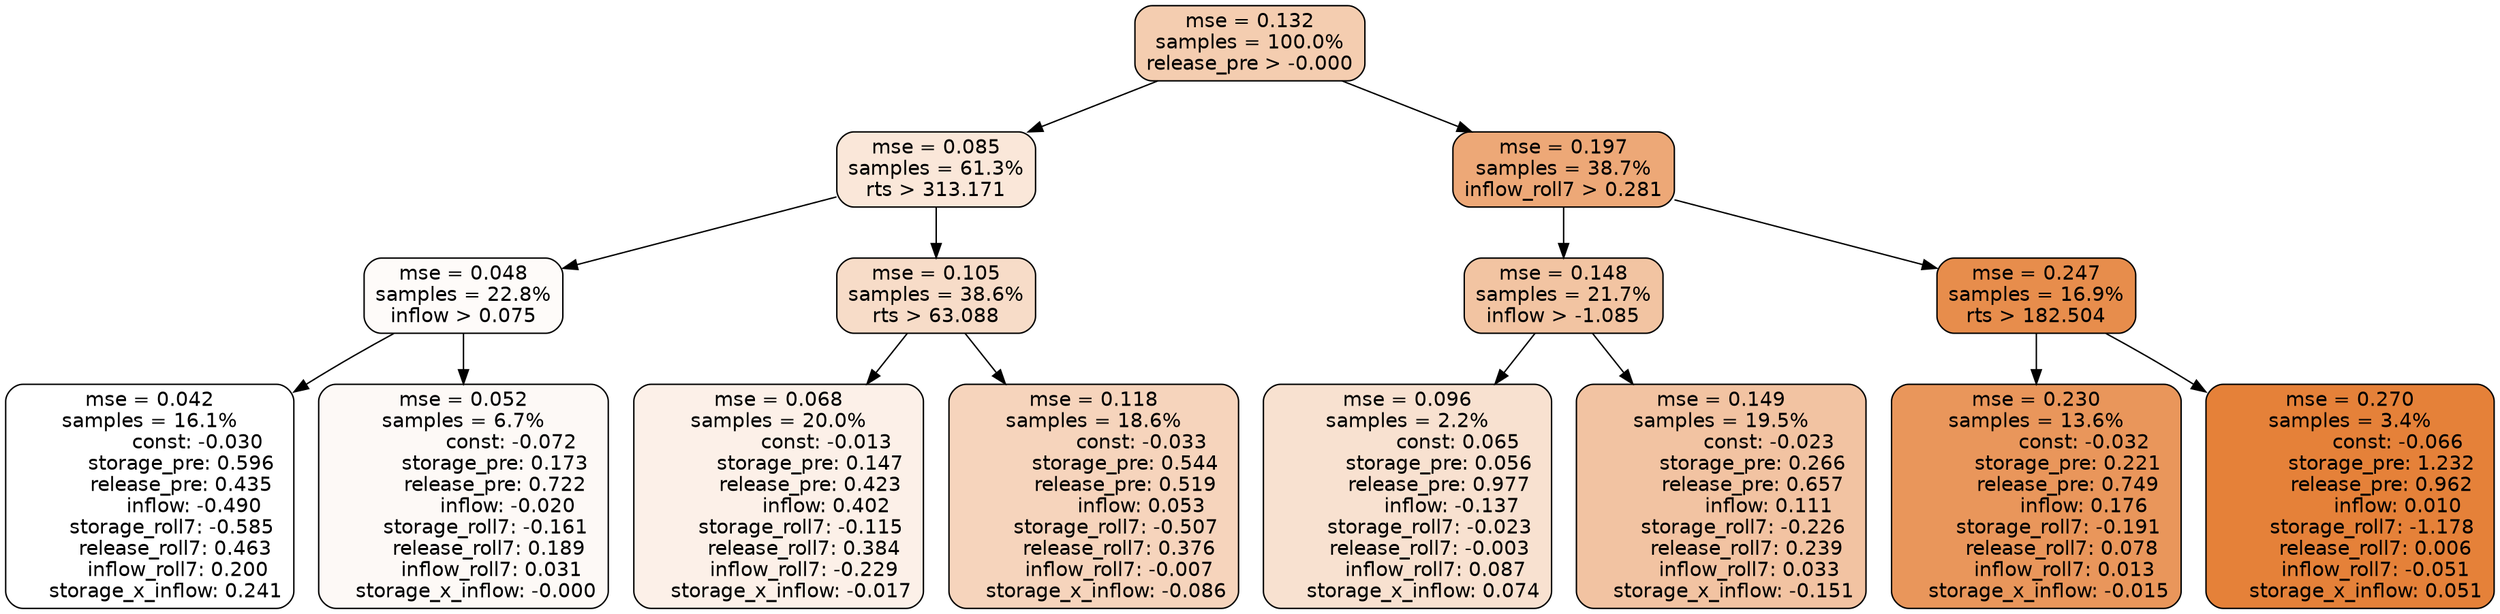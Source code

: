 digraph tree {
node [shape=rectangle, style="filled, rounded", color="black", fontname=helvetica] ;
edge [fontname=helvetica] ;
	"0" [label="mse = 0.132
samples = 100.0%
release_pre > -0.000", fillcolor="#f4cdb0"]
	"1" [label="mse = 0.085
samples = 61.3%
rts > 313.171", fillcolor="#fae7d9"]
	"8" [label="mse = 0.197
samples = 38.7%
inflow_roll7 > 0.281", fillcolor="#eda877"]
	"5" [label="mse = 0.048
samples = 22.8%
inflow > 0.075", fillcolor="#fefbf9"]
	"2" [label="mse = 0.105
samples = 38.6%
rts > 63.088", fillcolor="#f7dcc8"]
	"9" [label="mse = 0.148
samples = 21.7%
inflow > -1.085", fillcolor="#f2c4a2"]
	"12" [label="mse = 0.247
samples = 16.9%
rts > 182.504", fillcolor="#e78d4c"]
	"6" [label="mse = 0.042
samples = 16.1%
               const: -0.030
          storage_pre: 0.596
          release_pre: 0.435
              inflow: -0.490
       storage_roll7: -0.585
        release_roll7: 0.463
         inflow_roll7: 0.200
     storage_x_inflow: 0.241", fillcolor="#ffffff"]
	"7" [label="mse = 0.052
samples = 6.7%
               const: -0.072
          storage_pre: 0.173
          release_pre: 0.722
              inflow: -0.020
       storage_roll7: -0.161
        release_roll7: 0.189
         inflow_roll7: 0.031
    storage_x_inflow: -0.000", fillcolor="#fdf9f6"]
	"3" [label="mse = 0.068
samples = 20.0%
               const: -0.013
          storage_pre: 0.147
          release_pre: 0.423
               inflow: 0.402
       storage_roll7: -0.115
        release_roll7: 0.384
        inflow_roll7: -0.229
    storage_x_inflow: -0.017", fillcolor="#fcf0e8"]
	"4" [label="mse = 0.118
samples = 18.6%
               const: -0.033
          storage_pre: 0.544
          release_pre: 0.519
               inflow: 0.053
       storage_roll7: -0.507
        release_roll7: 0.376
        inflow_roll7: -0.007
    storage_x_inflow: -0.086", fillcolor="#f6d4bc"]
	"10" [label="mse = 0.096
samples = 2.2%
                const: 0.065
          storage_pre: 0.056
          release_pre: 0.977
              inflow: -0.137
       storage_roll7: -0.023
       release_roll7: -0.003
         inflow_roll7: 0.087
     storage_x_inflow: 0.074", fillcolor="#f8e1d0"]
	"11" [label="mse = 0.149
samples = 19.5%
               const: -0.023
          storage_pre: 0.266
          release_pre: 0.657
               inflow: 0.111
       storage_roll7: -0.226
        release_roll7: 0.239
         inflow_roll7: 0.033
    storage_x_inflow: -0.151", fillcolor="#f2c3a2"]
	"13" [label="mse = 0.230
samples = 13.6%
               const: -0.032
          storage_pre: 0.221
          release_pre: 0.749
               inflow: 0.176
       storage_roll7: -0.191
        release_roll7: 0.078
         inflow_roll7: 0.013
    storage_x_inflow: -0.015", fillcolor="#e9965b"]
	"14" [label="mse = 0.270
samples = 3.4%
               const: -0.066
          storage_pre: 1.232
          release_pre: 0.962
               inflow: 0.010
       storage_roll7: -1.178
        release_roll7: 0.006
        inflow_roll7: -0.051
     storage_x_inflow: 0.051", fillcolor="#e58139"]

	"0" -> "1"
	"0" -> "8"
	"1" -> "2"
	"1" -> "5"
	"8" -> "9"
	"8" -> "12"
	"5" -> "6"
	"5" -> "7"
	"2" -> "3"
	"2" -> "4"
	"9" -> "10"
	"9" -> "11"
	"12" -> "13"
	"12" -> "14"
}